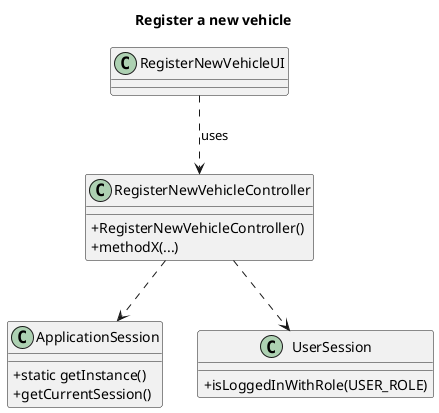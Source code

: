 @startuml
title Register a new vehicle

skinparam classAttributeIconSize 0

class ApplicationSession
{
  +static getInstance()
  +getCurrentSession()
}

class UserSession
{
  +isLoggedInWithRole(USER_ROLE)
}

class "RegisterNewVehicleController" {
    + RegisterNewVehicleController()
    + methodX(...)
}

class "RegisterNewVehicleUI" {
}

"RegisterNewVehicleUI" ..> "RegisterNewVehicleController" : «uses»
"RegisterNewVehicleController" ..> ApplicationSession
"RegisterNewVehicleController" ..> UserSession

@enduml